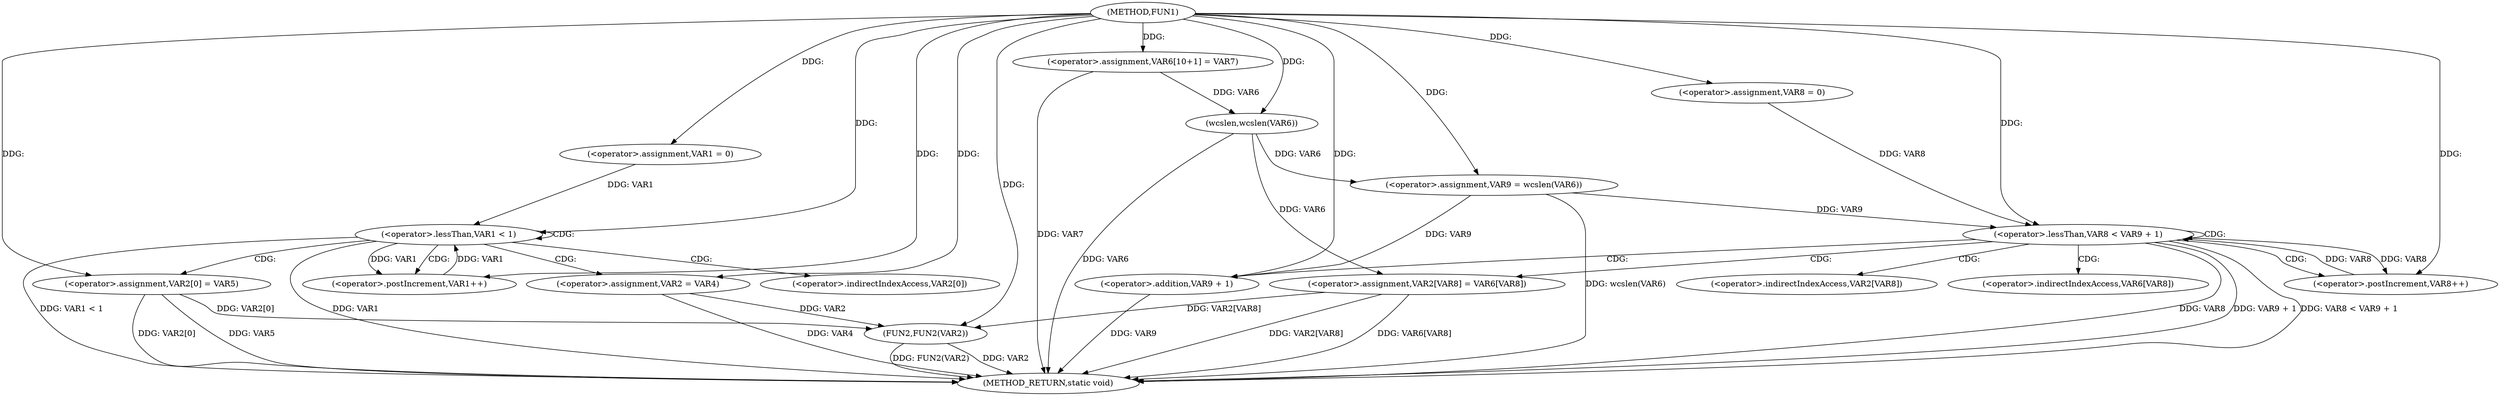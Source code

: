digraph FUN1 {  
"1000100" [label = "(METHOD,FUN1)" ]
"1000156" [label = "(METHOD_RETURN,static void)" ]
"1000107" [label = "(<operator>.assignment,VAR1 = 0)" ]
"1000110" [label = "(<operator>.lessThan,VAR1 < 1)" ]
"1000113" [label = "(<operator>.postIncrement,VAR1++)" ]
"1000116" [label = "(<operator>.assignment,VAR2 = VAR4)" ]
"1000119" [label = "(<operator>.assignment,VAR2[0] = VAR5)" ]
"1000126" [label = "(<operator>.assignment,VAR6[10+1] = VAR7)" ]
"1000131" [label = "(<operator>.assignment,VAR9 = wcslen(VAR6))" ]
"1000133" [label = "(wcslen,wcslen(VAR6))" ]
"1000136" [label = "(<operator>.assignment,VAR8 = 0)" ]
"1000139" [label = "(<operator>.lessThan,VAR8 < VAR9 + 1)" ]
"1000141" [label = "(<operator>.addition,VAR9 + 1)" ]
"1000144" [label = "(<operator>.postIncrement,VAR8++)" ]
"1000147" [label = "(<operator>.assignment,VAR2[VAR8] = VAR6[VAR8])" ]
"1000154" [label = "(FUN2,FUN2(VAR2))" ]
"1000120" [label = "(<operator>.indirectIndexAccess,VAR2[0])" ]
"1000148" [label = "(<operator>.indirectIndexAccess,VAR2[VAR8])" ]
"1000151" [label = "(<operator>.indirectIndexAccess,VAR6[VAR8])" ]
  "1000141" -> "1000156"  [ label = "DDG: VAR9"] 
  "1000139" -> "1000156"  [ label = "DDG: VAR8"] 
  "1000147" -> "1000156"  [ label = "DDG: VAR2[VAR8]"] 
  "1000116" -> "1000156"  [ label = "DDG: VAR4"] 
  "1000131" -> "1000156"  [ label = "DDG: wcslen(VAR6)"] 
  "1000154" -> "1000156"  [ label = "DDG: FUN2(VAR2)"] 
  "1000126" -> "1000156"  [ label = "DDG: VAR7"] 
  "1000147" -> "1000156"  [ label = "DDG: VAR6[VAR8]"] 
  "1000119" -> "1000156"  [ label = "DDG: VAR5"] 
  "1000139" -> "1000156"  [ label = "DDG: VAR9 + 1"] 
  "1000139" -> "1000156"  [ label = "DDG: VAR8 < VAR9 + 1"] 
  "1000154" -> "1000156"  [ label = "DDG: VAR2"] 
  "1000133" -> "1000156"  [ label = "DDG: VAR6"] 
  "1000110" -> "1000156"  [ label = "DDG: VAR1 < 1"] 
  "1000119" -> "1000156"  [ label = "DDG: VAR2[0]"] 
  "1000110" -> "1000156"  [ label = "DDG: VAR1"] 
  "1000100" -> "1000107"  [ label = "DDG: "] 
  "1000107" -> "1000110"  [ label = "DDG: VAR1"] 
  "1000113" -> "1000110"  [ label = "DDG: VAR1"] 
  "1000100" -> "1000110"  [ label = "DDG: "] 
  "1000110" -> "1000113"  [ label = "DDG: VAR1"] 
  "1000100" -> "1000113"  [ label = "DDG: "] 
  "1000100" -> "1000116"  [ label = "DDG: "] 
  "1000100" -> "1000119"  [ label = "DDG: "] 
  "1000100" -> "1000126"  [ label = "DDG: "] 
  "1000133" -> "1000131"  [ label = "DDG: VAR6"] 
  "1000100" -> "1000131"  [ label = "DDG: "] 
  "1000126" -> "1000133"  [ label = "DDG: VAR6"] 
  "1000100" -> "1000133"  [ label = "DDG: "] 
  "1000100" -> "1000136"  [ label = "DDG: "] 
  "1000144" -> "1000139"  [ label = "DDG: VAR8"] 
  "1000136" -> "1000139"  [ label = "DDG: VAR8"] 
  "1000100" -> "1000139"  [ label = "DDG: "] 
  "1000131" -> "1000139"  [ label = "DDG: VAR9"] 
  "1000131" -> "1000141"  [ label = "DDG: VAR9"] 
  "1000100" -> "1000141"  [ label = "DDG: "] 
  "1000139" -> "1000144"  [ label = "DDG: VAR8"] 
  "1000100" -> "1000144"  [ label = "DDG: "] 
  "1000133" -> "1000147"  [ label = "DDG: VAR6"] 
  "1000116" -> "1000154"  [ label = "DDG: VAR2"] 
  "1000147" -> "1000154"  [ label = "DDG: VAR2[VAR8]"] 
  "1000119" -> "1000154"  [ label = "DDG: VAR2[0]"] 
  "1000100" -> "1000154"  [ label = "DDG: "] 
  "1000110" -> "1000110"  [ label = "CDG: "] 
  "1000110" -> "1000116"  [ label = "CDG: "] 
  "1000110" -> "1000120"  [ label = "CDG: "] 
  "1000110" -> "1000113"  [ label = "CDG: "] 
  "1000110" -> "1000119"  [ label = "CDG: "] 
  "1000139" -> "1000141"  [ label = "CDG: "] 
  "1000139" -> "1000147"  [ label = "CDG: "] 
  "1000139" -> "1000151"  [ label = "CDG: "] 
  "1000139" -> "1000139"  [ label = "CDG: "] 
  "1000139" -> "1000148"  [ label = "CDG: "] 
  "1000139" -> "1000144"  [ label = "CDG: "] 
}
